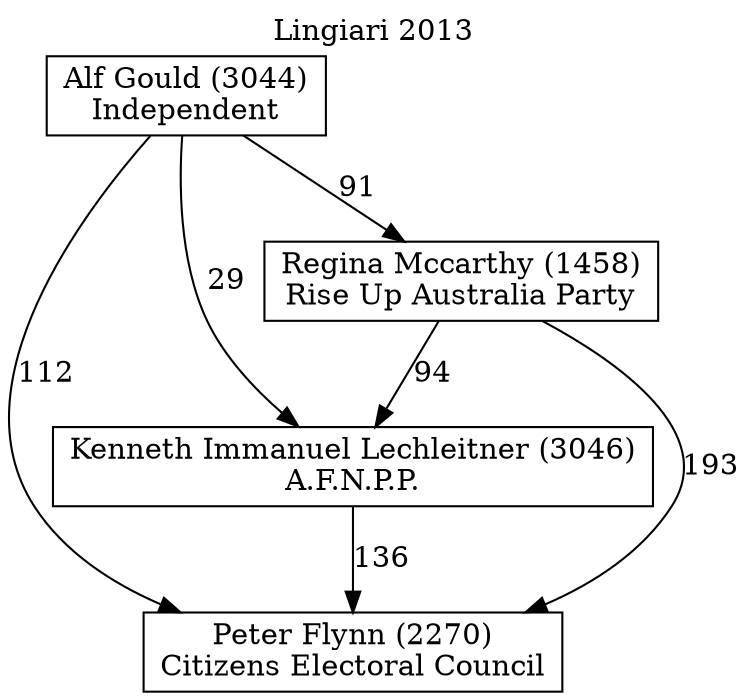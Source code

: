// House preference flow
digraph "Peter Flynn (2270)_Lingiari_2013" {
	graph [label="Lingiari 2013" labelloc=t mclimit=2]
	node [shape=box]
	"Peter Flynn (2270)" [label="Peter Flynn (2270)
Citizens Electoral Council"]
	"Kenneth Immanuel Lechleitner (3046)" [label="Kenneth Immanuel Lechleitner (3046)
A.F.N.P.P."]
	"Regina Mccarthy (1458)" [label="Regina Mccarthy (1458)
Rise Up Australia Party"]
	"Alf Gould (3044)" [label="Alf Gould (3044)
Independent"]
	"Kenneth Immanuel Lechleitner (3046)" -> "Peter Flynn (2270)" [label=136]
	"Regina Mccarthy (1458)" -> "Kenneth Immanuel Lechleitner (3046)" [label=94]
	"Alf Gould (3044)" -> "Regina Mccarthy (1458)" [label=91]
	"Regina Mccarthy (1458)" -> "Peter Flynn (2270)" [label=193]
	"Alf Gould (3044)" -> "Peter Flynn (2270)" [label=112]
	"Alf Gould (3044)" -> "Kenneth Immanuel Lechleitner (3046)" [label=29]
}
